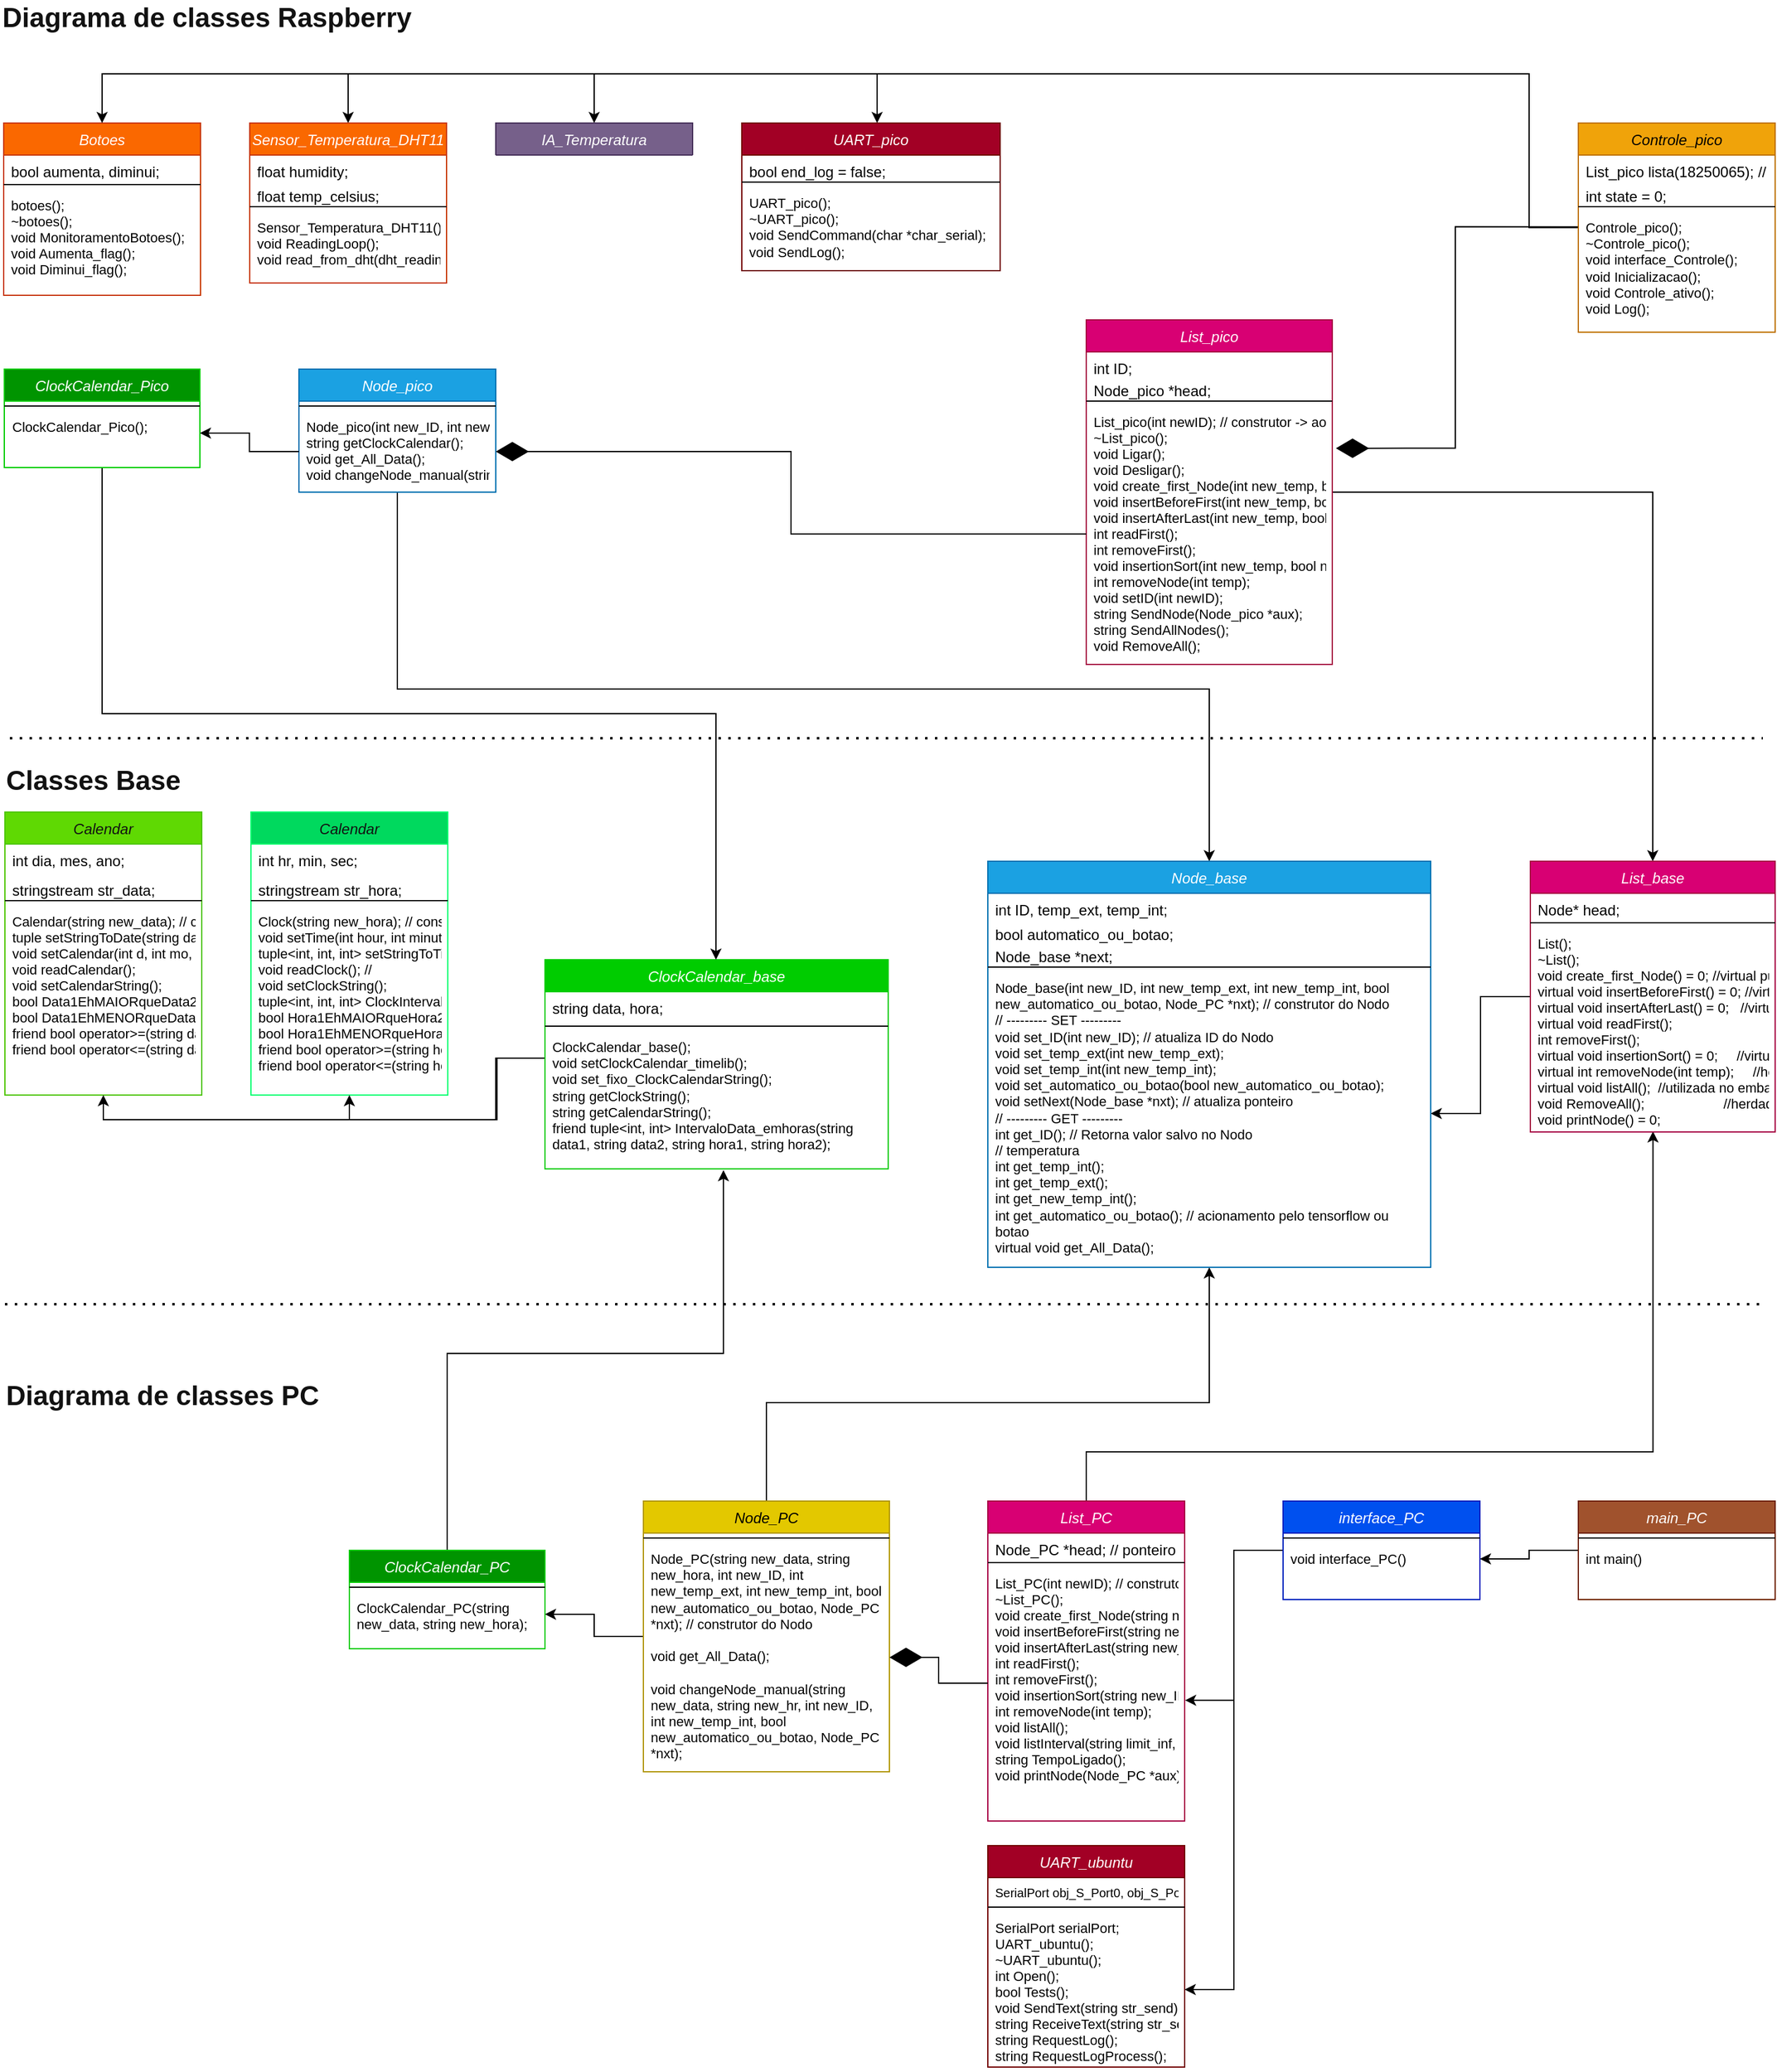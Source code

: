 <mxfile version="17.1.1" type="google"><diagram id="C5RBs43oDa-KdzZeNtuy" name="Page-1"><mxGraphModel grid="1" gridSize="10" guides="1" tooltips="1" connect="1" arrows="1" page="1" fold="1" pageScale="1" pageWidth="827" pageHeight="1169" math="0" shadow="0"><root><mxCell id="WIyWlLk6GJQsqaUBKTNV-0"/><mxCell id="WIyWlLk6GJQsqaUBKTNV-1" parent="WIyWlLk6GJQsqaUBKTNV-0"/><mxCell id="zkfFHV4jXpPFQw0GAbJ--0" value="Calendar" style="swimlane;fontStyle=2;align=center;verticalAlign=top;childLayout=stackLayout;horizontal=1;startSize=26;horizontalStack=0;resizeParent=1;resizeLast=0;collapsible=1;marginBottom=0;rounded=0;shadow=0;strokeWidth=1;fillColor=#5FD903;strokeColor=#4BC400;fontColor=#121212;" parent="WIyWlLk6GJQsqaUBKTNV-1" vertex="1"><mxGeometry x="-799" y="840" width="160" height="230" as="geometry"><mxRectangle x="230" y="140" width="160" height="26" as="alternateBounds"/></mxGeometry></mxCell><mxCell id="zkfFHV4jXpPFQw0GAbJ--1" value="int dia, mes, ano;" style="text;align=left;verticalAlign=top;spacingLeft=4;spacingRight=4;overflow=hidden;rotatable=0;points=[[0,0.5],[1,0.5]];portConstraint=eastwest;" parent="zkfFHV4jXpPFQw0GAbJ--0" vertex="1"><mxGeometry y="26" width="160" height="24" as="geometry"/></mxCell><mxCell id="zkfFHV4jXpPFQw0GAbJ--2" value="stringstream str_data;" style="text;align=left;verticalAlign=top;spacingLeft=4;spacingRight=4;overflow=hidden;rotatable=0;points=[[0,0.5],[1,0.5]];portConstraint=eastwest;rounded=0;shadow=0;html=0;" parent="zkfFHV4jXpPFQw0GAbJ--0" vertex="1"><mxGeometry y="50" width="160" height="18" as="geometry"/></mxCell><mxCell id="zkfFHV4jXpPFQw0GAbJ--4" value="" style="line;html=1;strokeWidth=1;align=left;verticalAlign=middle;spacingTop=-1;spacingLeft=3;spacingRight=3;rotatable=0;labelPosition=right;points=[];portConstraint=eastwest;" parent="zkfFHV4jXpPFQw0GAbJ--0" vertex="1"><mxGeometry y="68" width="160" height="8" as="geometry"/></mxCell><mxCell id="zkfFHV4jXpPFQw0GAbJ--5" value="Calendar(string new_data); // construtor~Calendar();&#xA;tuple setStringToDate(string date_buffer);&#xA;void setCalendar(int d, int mo, int a);&#xA;void readCalendar();&#xA;void setCalendarString();&#xA;bool Data1EhMAIORqueData2(string data1, string data2);&#xA;bool Data1EhMENORqueData2(string data1, string data2);&#xA;friend bool operator&gt;=(string data1, string data2);&#xA;friend bool operator&lt;=(string data1, string data2);&#xA;" style="text;align=left;verticalAlign=top;spacingLeft=4;spacingRight=4;overflow=hidden;rotatable=0;points=[[0,0.5],[1,0.5]];portConstraint=eastwest;fontSize=11;" parent="zkfFHV4jXpPFQw0GAbJ--0" vertex="1"><mxGeometry y="76" width="160" height="144" as="geometry"/></mxCell><mxCell id="kfHgy9QzQU2kUfcOR6GS-4" value="Calendar" style="swimlane;fontStyle=2;align=center;verticalAlign=top;childLayout=stackLayout;horizontal=1;startSize=26;horizontalStack=0;resizeParent=1;resizeLast=0;collapsible=1;marginBottom=0;rounded=0;shadow=0;strokeWidth=1;fillColor=#00D95E;strokeColor=#00FF6E;fontColor=#121212;" parent="WIyWlLk6GJQsqaUBKTNV-1" vertex="1"><mxGeometry x="-599" y="840" width="160" height="230" as="geometry"><mxRectangle x="414" y="50" width="160" height="26" as="alternateBounds"/></mxGeometry></mxCell><mxCell id="kfHgy9QzQU2kUfcOR6GS-5" value="int hr, min, sec;" style="text;align=left;verticalAlign=top;spacingLeft=4;spacingRight=4;overflow=hidden;rotatable=0;points=[[0,0.5],[1,0.5]];portConstraint=eastwest;" parent="kfHgy9QzQU2kUfcOR6GS-4" vertex="1"><mxGeometry y="26" width="160" height="24" as="geometry"/></mxCell><mxCell id="kfHgy9QzQU2kUfcOR6GS-6" value="stringstream str_hora;" style="text;align=left;verticalAlign=top;spacingLeft=4;spacingRight=4;overflow=hidden;rotatable=0;points=[[0,0.5],[1,0.5]];portConstraint=eastwest;rounded=0;shadow=0;html=0;" parent="kfHgy9QzQU2kUfcOR6GS-4" vertex="1"><mxGeometry y="50" width="160" height="18" as="geometry"/></mxCell><mxCell id="kfHgy9QzQU2kUfcOR6GS-7" value="" style="line;html=1;strokeWidth=1;align=left;verticalAlign=middle;spacingTop=-1;spacingLeft=3;spacingRight=3;rotatable=0;labelPosition=right;points=[];portConstraint=eastwest;" parent="kfHgy9QzQU2kUfcOR6GS-4" vertex="1"><mxGeometry y="68" width="160" height="8" as="geometry"/></mxCell><mxCell id="kfHgy9QzQU2kUfcOR6GS-8" value="Clock(string new_hora); // construtor&#xA;void setTime(int hour, int minute, int second);&#xA;tuple&lt;int, int, int&gt; setStringToTime(string hour_buffer, bool pm);&#xA;void readClock(); //&#xA;void setClockString();&#xA;tuple&lt;int, int, int&gt; ClockInterval(string h1, string h2);&#xA;bool Hora1EhMAIORqueHora2(string hora1, string hora2);&#xA;bool Hora1EhMENORqueHora2(string hora1, string hora2);&#xA;friend bool operator&gt;=(string hora1, string hora2);&#xA;friend bool operator&lt;=(string hora1, string hora2);" style="text;align=left;verticalAlign=top;spacingLeft=4;spacingRight=4;overflow=hidden;rotatable=0;points=[[0,0.5],[1,0.5]];portConstraint=eastwest;fontSize=11;" parent="kfHgy9QzQU2kUfcOR6GS-4" vertex="1"><mxGeometry y="76" width="160" height="144" as="geometry"/></mxCell><mxCell id="kfHgy9QzQU2kUfcOR6GS-57" style="edgeStyle=orthogonalEdgeStyle;rounded=0;orthogonalLoop=1;jettySize=auto;html=1;entryX=0.5;entryY=1;entryDx=0;entryDy=0;fontSize=11;fontColor=#121212;" parent="WIyWlLk6GJQsqaUBKTNV-1" source="kfHgy9QzQU2kUfcOR6GS-9" target="kfHgy9QzQU2kUfcOR6GS-4" edge="1"><mxGeometry relative="1" as="geometry"><Array as="points"><mxPoint x="-399" y="1040"/><mxPoint x="-399" y="1090"/><mxPoint x="-519" y="1090"/></Array></mxGeometry></mxCell><mxCell id="kfHgy9QzQU2kUfcOR6GS-58" style="edgeStyle=orthogonalEdgeStyle;rounded=0;orthogonalLoop=1;jettySize=auto;html=1;entryX=0.5;entryY=1;entryDx=0;entryDy=0;fontSize=11;fontColor=#121212;" parent="WIyWlLk6GJQsqaUBKTNV-1" source="kfHgy9QzQU2kUfcOR6GS-9" target="zkfFHV4jXpPFQw0GAbJ--0" edge="1"><mxGeometry relative="1" as="geometry"><Array as="points"><mxPoint x="-400" y="1040"/><mxPoint x="-400" y="1090"/><mxPoint x="-719" y="1090"/></Array></mxGeometry></mxCell><mxCell id="kfHgy9QzQU2kUfcOR6GS-9" value="ClockCalendar_base" style="swimlane;fontStyle=2;align=center;verticalAlign=top;childLayout=stackLayout;horizontal=1;startSize=26;horizontalStack=0;resizeParent=1;resizeLast=0;collapsible=1;marginBottom=0;rounded=0;shadow=0;strokeWidth=1;fillColor=#00CC00;strokeColor=#00CC00;fontColor=#FFFFFF;" parent="WIyWlLk6GJQsqaUBKTNV-1" vertex="1"><mxGeometry x="-360" y="960" width="279" height="170" as="geometry"><mxRectangle x="333" y="360" width="160" height="26" as="alternateBounds"/></mxGeometry></mxCell><mxCell id="kfHgy9QzQU2kUfcOR6GS-10" value="string data, hora;" style="text;align=left;verticalAlign=top;spacingLeft=4;spacingRight=4;overflow=hidden;rotatable=0;points=[[0,0.5],[1,0.5]];portConstraint=eastwest;" parent="kfHgy9QzQU2kUfcOR6GS-9" vertex="1"><mxGeometry y="26" width="279" height="24" as="geometry"/></mxCell><mxCell id="kfHgy9QzQU2kUfcOR6GS-12" value="" style="line;html=1;strokeWidth=1;align=left;verticalAlign=middle;spacingTop=-1;spacingLeft=3;spacingRight=3;rotatable=0;labelPosition=right;points=[];portConstraint=eastwest;" parent="kfHgy9QzQU2kUfcOR6GS-9" vertex="1"><mxGeometry y="50" width="279" height="8" as="geometry"/></mxCell><mxCell id="kfHgy9QzQU2kUfcOR6GS-13" value="ClockCalendar_base();&#xA;void setClockCalendar_timelib();&#xA;void set_fixo_ClockCalendarString();&#xA;string getClockString();&#xA;string getCalendarString();&#xA;friend tuple&lt;int, int&gt; IntervaloData_emhoras(string data1, string data2, string hora1, string hora2);" style="text;align=left;verticalAlign=top;spacingLeft=4;spacingRight=4;overflow=hidden;rotatable=0;points=[[0,0.5],[1,0.5]];portConstraint=eastwest;fontSize=11;whiteSpace=wrap;" parent="kfHgy9QzQU2kUfcOR6GS-9" vertex="1"><mxGeometry y="58" width="279" height="112" as="geometry"/></mxCell><mxCell id="BApbJm5N617cBxXd7Ld9-40" style="edgeStyle=orthogonalEdgeStyle;rounded=0;orthogonalLoop=1;jettySize=auto;html=1;fontColor=#FFFFFF;" edge="1" parent="WIyWlLk6GJQsqaUBKTNV-1" source="kfHgy9QzQU2kUfcOR6GS-18" target="BApbJm5N617cBxXd7Ld9-5"><mxGeometry relative="1" as="geometry"><Array as="points"><mxPoint x="-480" y="740"/><mxPoint x="180" y="740"/></Array></mxGeometry></mxCell><mxCell id="kfHgy9QzQU2kUfcOR6GS-18" value="Node_pico" style="swimlane;fontStyle=2;align=center;verticalAlign=top;childLayout=stackLayout;horizontal=1;startSize=26;horizontalStack=0;resizeParent=1;resizeLast=0;collapsible=1;marginBottom=0;rounded=0;shadow=0;strokeWidth=1;fillColor=#1ba1e2;strokeColor=#006EAF;fontColor=#ffffff;" parent="WIyWlLk6GJQsqaUBKTNV-1" vertex="1"><mxGeometry x="-560" y="480" width="160" height="100" as="geometry"><mxRectangle x="230" y="140" width="160" height="26" as="alternateBounds"/></mxGeometry></mxCell><mxCell id="kfHgy9QzQU2kUfcOR6GS-21" value="" style="line;html=1;strokeWidth=1;align=left;verticalAlign=middle;spacingTop=-1;spacingLeft=3;spacingRight=3;rotatable=0;labelPosition=right;points=[];portConstraint=eastwest;" parent="kfHgy9QzQU2kUfcOR6GS-18" vertex="1"><mxGeometry y="26" width="160" height="8" as="geometry"/></mxCell><mxCell id="kfHgy9QzQU2kUfcOR6GS-22" value="Node_pico(int new_ID, int new_temp, bool new_automatico_ou_botao, Node_pico *nxt); // construtor do Nodo&#xA;string getClockCalendar();&#xA;void get_All_Data();&#xA;void changeNode_manual(string new_data, string new_hr, int new_ID, int new_temp_int, bool new_automatico_ou_botao, Node_pico *nxt);" style="text;align=left;verticalAlign=top;spacingLeft=4;spacingRight=4;overflow=hidden;rotatable=0;points=[[0,0.5],[1,0.5]];portConstraint=eastwest;fontSize=11;" parent="kfHgy9QzQU2kUfcOR6GS-18" vertex="1"><mxGeometry y="34" width="160" height="66" as="geometry"/></mxCell><mxCell id="BApbJm5N617cBxXd7Ld9-31" style="edgeStyle=orthogonalEdgeStyle;rounded=0;orthogonalLoop=1;jettySize=auto;html=1;entryX=0.5;entryY=0;entryDx=0;entryDy=0;fontColor=#FFFFFF;" edge="1" parent="WIyWlLk6GJQsqaUBKTNV-1" source="kfHgy9QzQU2kUfcOR6GS-24" target="BApbJm5N617cBxXd7Ld9-0"><mxGeometry relative="1" as="geometry"><Array as="points"><mxPoint x="540" y="580"/></Array></mxGeometry></mxCell><mxCell id="kfHgy9QzQU2kUfcOR6GS-24" value="List_pico" style="swimlane;fontStyle=2;align=center;verticalAlign=top;childLayout=stackLayout;horizontal=1;startSize=26;horizontalStack=0;resizeParent=1;resizeLast=0;collapsible=1;marginBottom=0;rounded=0;shadow=0;strokeWidth=1;fillColor=#d80073;strokeColor=#A50040;fontColor=#ffffff;" parent="WIyWlLk6GJQsqaUBKTNV-1" vertex="1"><mxGeometry x="80" y="440" width="200" height="280" as="geometry"><mxRectangle x="140" y="650" width="160" height="26" as="alternateBounds"/></mxGeometry></mxCell><mxCell id="BApbJm5N617cBxXd7Ld9-45" value="int ID;" style="text;align=left;verticalAlign=top;spacingLeft=4;spacingRight=4;overflow=hidden;rotatable=0;points=[[0,0.5],[1,0.5]];portConstraint=eastwest;rounded=0;shadow=0;html=0;" vertex="1" parent="kfHgy9QzQU2kUfcOR6GS-24"><mxGeometry y="26" width="200" height="18" as="geometry"/></mxCell><mxCell id="kfHgy9QzQU2kUfcOR6GS-26" value="Node_pico *head; " style="text;align=left;verticalAlign=top;spacingLeft=4;spacingRight=4;overflow=hidden;rotatable=0;points=[[0,0.5],[1,0.5]];portConstraint=eastwest;rounded=0;shadow=0;html=0;" parent="kfHgy9QzQU2kUfcOR6GS-24" vertex="1"><mxGeometry y="44" width="200" height="18" as="geometry"/></mxCell><mxCell id="kfHgy9QzQU2kUfcOR6GS-28" value="" style="line;html=1;strokeWidth=1;align=left;verticalAlign=middle;spacingTop=-1;spacingLeft=3;spacingRight=3;rotatable=0;labelPosition=right;points=[];portConstraint=eastwest;" parent="kfHgy9QzQU2kUfcOR6GS-24" vertex="1"><mxGeometry y="62" width="200" height="8" as="geometry"/></mxCell><mxCell id="kfHgy9QzQU2kUfcOR6GS-29" value="List_pico(int newID); // construtor -&gt; ao construir cria objeto 'Node_pico': head = 0;&#xA;~List_pico();&#xA;void Ligar();&#xA;void Desligar();&#xA;void create_first_Node(int new_temp, bool new_automatico_ou_botao);&#xA;void insertBeforeFirst(int new_temp, bool new_automatico_ou_botao);&#xA;void insertAfterLast(int new_temp, bool new_automatico_ou_botao);&#xA;int readFirst();&#xA;int removeFirst();&#xA;void insertionSort(int new_temp, bool new_automatico_ou_botao);&#xA;int removeNode(int temp);&#xA;void setID(int newID);&#xA;string SendNode(Node_pico *aux);&#xA;string SendAllNodes();&#xA;void RemoveAll();" style="text;align=left;verticalAlign=top;spacingLeft=4;spacingRight=4;overflow=hidden;rotatable=0;points=[[0,0.5],[1,0.5]];portConstraint=eastwest;fontSize=11;" parent="kfHgy9QzQU2kUfcOR6GS-24" vertex="1"><mxGeometry y="70" width="200" height="208" as="geometry"/></mxCell><mxCell id="kfHgy9QzQU2kUfcOR6GS-35" value="Botoes" style="swimlane;fontStyle=2;align=center;verticalAlign=top;childLayout=stackLayout;horizontal=1;startSize=26;horizontalStack=0;resizeParent=1;resizeLast=0;collapsible=1;marginBottom=0;rounded=0;shadow=0;strokeWidth=1;fillColor=#fa6800;strokeColor=#C73500;fontColor=#FFFFFF;" parent="WIyWlLk6GJQsqaUBKTNV-1" vertex="1"><mxGeometry x="-800" y="280" width="160" height="140" as="geometry"><mxRectangle x="-680" y="600" width="160" height="26" as="alternateBounds"/></mxGeometry></mxCell><mxCell id="kfHgy9QzQU2kUfcOR6GS-36" value="bool aumenta, diminui;" style="text;align=left;verticalAlign=top;spacingLeft=4;spacingRight=4;overflow=hidden;rotatable=0;points=[[0,0.5],[1,0.5]];portConstraint=eastwest;" parent="kfHgy9QzQU2kUfcOR6GS-35" vertex="1"><mxGeometry y="26" width="160" height="20" as="geometry"/></mxCell><mxCell id="kfHgy9QzQU2kUfcOR6GS-38" value="" style="line;html=1;strokeWidth=1;align=left;verticalAlign=middle;spacingTop=-1;spacingLeft=3;spacingRight=3;rotatable=0;labelPosition=right;points=[];portConstraint=eastwest;" parent="kfHgy9QzQU2kUfcOR6GS-35" vertex="1"><mxGeometry y="46" width="160" height="8" as="geometry"/></mxCell><mxCell id="hy0ozzeaRDQUnEgWSahy-0" value="botoes();&#xA;~botoes();&#xA;void MonitoramentoBotoes();&#xA;void Aumenta_flag();&#xA;void Diminui_flag();" style="text;align=left;verticalAlign=top;spacingLeft=4;spacingRight=4;overflow=hidden;rotatable=0;points=[[0,0.5],[1,0.5]];portConstraint=eastwest;fontSize=11;labelBorderColor=none;labelBackgroundColor=none;" parent="kfHgy9QzQU2kUfcOR6GS-35" vertex="1"><mxGeometry y="54" width="160" height="86" as="geometry"/></mxCell><mxCell id="1pu46ltLWJfnshJ8FUOE-4" style="edgeStyle=orthogonalEdgeStyle;rounded=0;orthogonalLoop=1;jettySize=auto;html=1;" parent="WIyWlLk6GJQsqaUBKTNV-1" source="kfHgy9QzQU2kUfcOR6GS-39" edge="1"><mxGeometry relative="1" as="geometry"><mxPoint x="-90" y="280" as="targetPoint"/><Array as="points"><mxPoint x="440" y="240"/><mxPoint x="-90" y="240"/></Array></mxGeometry></mxCell><mxCell id="1pu46ltLWJfnshJ8FUOE-5" style="edgeStyle=orthogonalEdgeStyle;rounded=0;orthogonalLoop=1;jettySize=auto;html=1;entryX=0.5;entryY=0;entryDx=0;entryDy=0;" parent="WIyWlLk6GJQsqaUBKTNV-1" source="kfHgy9QzQU2kUfcOR6GS-39" target="kfHgy9QzQU2kUfcOR6GS-43" edge="1"><mxGeometry relative="1" as="geometry"><Array as="points"><mxPoint x="440" y="240"/><mxPoint x="-320" y="240"/></Array></mxGeometry></mxCell><mxCell id="1pu46ltLWJfnshJ8FUOE-6" style="edgeStyle=orthogonalEdgeStyle;rounded=0;orthogonalLoop=1;jettySize=auto;html=1;entryX=0.5;entryY=0;entryDx=0;entryDy=0;" parent="WIyWlLk6GJQsqaUBKTNV-1" source="kfHgy9QzQU2kUfcOR6GS-39" target="kfHgy9QzQU2kUfcOR6GS-48" edge="1"><mxGeometry relative="1" as="geometry"><Array as="points"><mxPoint x="440" y="240"/><mxPoint x="-520" y="240"/></Array></mxGeometry></mxCell><mxCell id="1pu46ltLWJfnshJ8FUOE-7" style="edgeStyle=orthogonalEdgeStyle;rounded=0;orthogonalLoop=1;jettySize=auto;html=1;entryX=0.5;entryY=0;entryDx=0;entryDy=0;" edge="1" parent="WIyWlLk6GJQsqaUBKTNV-1" source="kfHgy9QzQU2kUfcOR6GS-39" target="kfHgy9QzQU2kUfcOR6GS-35"><mxGeometry relative="1" as="geometry"><Array as="points"><mxPoint x="440" y="240"/><mxPoint x="-720" y="240"/></Array></mxGeometry></mxCell><mxCell id="kfHgy9QzQU2kUfcOR6GS-39" value="Controle_pico" style="swimlane;fontStyle=2;align=center;verticalAlign=top;childLayout=stackLayout;horizontal=1;startSize=26;horizontalStack=0;resizeParent=1;resizeLast=0;collapsible=1;marginBottom=0;rounded=0;shadow=0;strokeWidth=1;fillColor=#f0a30a;strokeColor=#BD7000;fontColor=#000000;" parent="WIyWlLk6GJQsqaUBKTNV-1" vertex="1"><mxGeometry x="480" y="280" width="160" height="170" as="geometry"><mxRectangle x="-200" y="600" width="160" height="26" as="alternateBounds"/></mxGeometry></mxCell><mxCell id="kfHgy9QzQU2kUfcOR6GS-40" value="List_pico lista(18250065); // ID fixo" style="text;align=left;verticalAlign=top;spacingLeft=4;spacingRight=4;overflow=hidden;rotatable=0;points=[[0,0.5],[1,0.5]];portConstraint=eastwest;" parent="kfHgy9QzQU2kUfcOR6GS-39" vertex="1"><mxGeometry y="26" width="160" height="20" as="geometry"/></mxCell><mxCell id="kfHgy9QzQU2kUfcOR6GS-41" value="int state = 0;" style="text;align=left;verticalAlign=top;spacingLeft=4;spacingRight=4;overflow=hidden;rotatable=0;points=[[0,0.5],[1,0.5]];portConstraint=eastwest;rounded=0;shadow=0;html=0;" parent="kfHgy9QzQU2kUfcOR6GS-39" vertex="1"><mxGeometry y="46" width="160" height="18" as="geometry"/></mxCell><mxCell id="kfHgy9QzQU2kUfcOR6GS-42" value="" style="line;html=1;strokeWidth=1;align=left;verticalAlign=middle;spacingTop=-1;spacingLeft=3;spacingRight=3;rotatable=0;labelPosition=right;points=[];portConstraint=eastwest;" parent="kfHgy9QzQU2kUfcOR6GS-39" vertex="1"><mxGeometry y="64" width="160" height="8" as="geometry"/></mxCell><mxCell id="hy0ozzeaRDQUnEgWSahy-2" value="Controle_pico();&#xA;~Controle_pico();&#xA;void interface_Controle();&#xA;void Inicializacao();&#xA;void Controle_ativo();&#xA;void Log();" style="text;align=left;verticalAlign=top;spacingLeft=4;spacingRight=4;overflow=hidden;rotatable=0;points=[[0,0.5],[1,0.5]];portConstraint=eastwest;fontSize=11;whiteSpace=wrap;" parent="kfHgy9QzQU2kUfcOR6GS-39" vertex="1"><mxGeometry y="72" width="160" height="98" as="geometry"/></mxCell><mxCell id="kfHgy9QzQU2kUfcOR6GS-43" value="IA_Temperatura" style="swimlane;fontStyle=2;align=center;verticalAlign=top;childLayout=stackLayout;horizontal=1;startSize=26;horizontalStack=0;resizeParent=1;resizeLast=0;collapsible=1;marginBottom=0;rounded=0;shadow=0;strokeWidth=1;fillColor=#76608a;strokeColor=#432D57;fontColor=#ffffff;" parent="WIyWlLk6GJQsqaUBKTNV-1" vertex="1" collapsed="1"><mxGeometry x="-400" y="280" width="160" height="26" as="geometry"><mxRectangle x="-397" y="650" width="160" height="160" as="alternateBounds"/></mxGeometry></mxCell><mxCell id="kfHgy9QzQU2kUfcOR6GS-44" value="int ;" style="text;align=left;verticalAlign=top;spacingLeft=4;spacingRight=4;overflow=hidden;rotatable=0;points=[[0,0.5],[1,0.5]];portConstraint=eastwest;" parent="kfHgy9QzQU2kUfcOR6GS-43" vertex="1"><mxGeometry y="26" width="160" height="20" as="geometry"/></mxCell><mxCell id="kfHgy9QzQU2kUfcOR6GS-45" value="int;" style="text;align=left;verticalAlign=top;spacingLeft=4;spacingRight=4;overflow=hidden;rotatable=0;points=[[0,0.5],[1,0.5]];portConstraint=eastwest;rounded=0;shadow=0;html=0;" parent="kfHgy9QzQU2kUfcOR6GS-43" vertex="1"><mxGeometry y="46" width="160" height="18" as="geometry"/></mxCell><mxCell id="kfHgy9QzQU2kUfcOR6GS-46" value="" style="line;html=1;strokeWidth=1;align=left;verticalAlign=middle;spacingTop=-1;spacingLeft=3;spacingRight=3;rotatable=0;labelPosition=right;points=[];portConstraint=eastwest;" parent="kfHgy9QzQU2kUfcOR6GS-43" vertex="1"><mxGeometry y="64" width="160" height="8" as="geometry"/></mxCell><mxCell id="kfHgy9QzQU2kUfcOR6GS-48" value="Sensor_Temperatura_DHT11" style="swimlane;fontStyle=2;align=center;verticalAlign=top;childLayout=stackLayout;horizontal=1;startSize=26;horizontalStack=0;resizeParent=1;resizeLast=0;collapsible=1;marginBottom=0;rounded=0;shadow=0;strokeWidth=1;fillColor=#fa6800;strokeColor=#C73500;fontColor=#FFFFFF;" parent="WIyWlLk6GJQsqaUBKTNV-1" vertex="1"><mxGeometry x="-600" y="280" width="160" height="130" as="geometry"><mxRectangle x="-480" y="600" width="160" height="26" as="alternateBounds"/></mxGeometry></mxCell><mxCell id="kfHgy9QzQU2kUfcOR6GS-49" value="float humidity;" style="text;align=left;verticalAlign=top;spacingLeft=4;spacingRight=4;overflow=hidden;rotatable=0;points=[[0,0.5],[1,0.5]];portConstraint=eastwest;" parent="kfHgy9QzQU2kUfcOR6GS-48" vertex="1"><mxGeometry y="26" width="160" height="20" as="geometry"/></mxCell><mxCell id="kfHgy9QzQU2kUfcOR6GS-50" value="float temp_celsius;" style="text;align=left;verticalAlign=top;spacingLeft=4;spacingRight=4;overflow=hidden;rotatable=0;points=[[0,0.5],[1,0.5]];portConstraint=eastwest;rounded=0;shadow=0;html=0;" parent="kfHgy9QzQU2kUfcOR6GS-48" vertex="1"><mxGeometry y="46" width="160" height="18" as="geometry"/></mxCell><mxCell id="kfHgy9QzQU2kUfcOR6GS-51" value="" style="line;html=1;strokeWidth=1;align=left;verticalAlign=middle;spacingTop=-1;spacingLeft=3;spacingRight=3;rotatable=0;labelPosition=right;points=[];portConstraint=eastwest;" parent="kfHgy9QzQU2kUfcOR6GS-48" vertex="1"><mxGeometry y="64" width="160" height="8" as="geometry"/></mxCell><mxCell id="ddPgqkZ-EXwKja2quqrU-5" value="Sensor_Temperatura_DHT11();&#xA;void ReadingLoop();&#xA;void read_from_dht(dht_reading *result);" style="text;align=left;verticalAlign=top;spacingLeft=4;spacingRight=4;overflow=hidden;rotatable=0;points=[[0,0.5],[1,0.5]];portConstraint=eastwest;fontSize=11;labelBorderColor=none;labelBackgroundColor=none;" parent="kfHgy9QzQU2kUfcOR6GS-48" vertex="1"><mxGeometry y="72" width="160" height="48" as="geometry"/></mxCell><mxCell id="kfHgy9QzQU2kUfcOR6GS-52" value="UART_pico" style="swimlane;fontStyle=2;align=center;verticalAlign=top;childLayout=stackLayout;horizontal=1;startSize=26;horizontalStack=0;resizeParent=1;resizeLast=0;collapsible=1;marginBottom=0;rounded=0;shadow=0;strokeWidth=1;fillColor=#a20025;strokeColor=#6F0000;fontColor=#ffffff;" parent="WIyWlLk6GJQsqaUBKTNV-1" vertex="1"><mxGeometry x="-200" y="280" width="210" height="120" as="geometry"><mxRectangle x="-480" y="1000" width="160" height="26" as="alternateBounds"/></mxGeometry></mxCell><mxCell id="hy0ozzeaRDQUnEgWSahy-1" value="bool end_log = false;" style="text;align=left;verticalAlign=top;spacingLeft=4;spacingRight=4;overflow=hidden;rotatable=0;points=[[0,0.5],[1,0.5]];portConstraint=eastwest;rounded=0;shadow=0;html=0;" parent="kfHgy9QzQU2kUfcOR6GS-52" vertex="1"><mxGeometry y="26" width="210" height="18" as="geometry"/></mxCell><mxCell id="kfHgy9QzQU2kUfcOR6GS-55" value="" style="line;html=1;strokeWidth=1;align=left;verticalAlign=middle;spacingTop=-1;spacingLeft=3;spacingRight=3;rotatable=0;labelPosition=right;points=[];portConstraint=eastwest;" parent="kfHgy9QzQU2kUfcOR6GS-52" vertex="1"><mxGeometry y="44" width="210" height="8" as="geometry"/></mxCell><mxCell id="ddPgqkZ-EXwKja2quqrU-4" value="UART_pico();&#xA;~UART_pico();&#xA;void SendCommand(char *char_serial);&#xA;void SendLog();" style="text;align=left;verticalAlign=top;spacingLeft=4;spacingRight=4;overflow=hidden;rotatable=0;points=[[0,0.5],[1,0.5]];portConstraint=eastwest;fontSize=11;whiteSpace=wrap;" parent="kfHgy9QzQU2kUfcOR6GS-52" vertex="1"><mxGeometry y="52" width="210" height="68" as="geometry"/></mxCell><mxCell id="BApbJm5N617cBxXd7Ld9-42" style="edgeStyle=orthogonalEdgeStyle;rounded=0;orthogonalLoop=1;jettySize=auto;html=1;entryX=1;entryY=0.5;entryDx=0;entryDy=0;fontColor=#FFFFFF;" edge="1" parent="WIyWlLk6GJQsqaUBKTNV-1" source="kfHgy9QzQU2kUfcOR6GS-63" target="BApbJm5N617cBxXd7Ld9-19"><mxGeometry relative="1" as="geometry"/></mxCell><mxCell id="BApbJm5N617cBxXd7Ld9-44" style="edgeStyle=orthogonalEdgeStyle;rounded=0;orthogonalLoop=1;jettySize=auto;html=1;entryX=0.5;entryY=1;entryDx=0;entryDy=0;fontColor=#FFFFFF;" edge="1" parent="WIyWlLk6GJQsqaUBKTNV-1" source="kfHgy9QzQU2kUfcOR6GS-63" target="BApbJm5N617cBxXd7Ld9-5"><mxGeometry relative="1" as="geometry"><Array as="points"><mxPoint x="-180" y="1320"/><mxPoint x="180" y="1320"/></Array></mxGeometry></mxCell><mxCell id="kfHgy9QzQU2kUfcOR6GS-63" value="Node_PC" style="swimlane;fontStyle=2;align=center;verticalAlign=top;childLayout=stackLayout;horizontal=1;startSize=26;horizontalStack=0;resizeParent=1;resizeLast=0;collapsible=1;marginBottom=0;rounded=0;shadow=0;strokeWidth=1;fillColor=#e3c800;strokeColor=#B09500;fontColor=#000000;whiteSpace=wrap;" parent="WIyWlLk6GJQsqaUBKTNV-1" vertex="1"><mxGeometry x="-280" y="1400" width="200" height="220" as="geometry"><mxRectangle x="230" y="140" width="160" height="26" as="alternateBounds"/></mxGeometry></mxCell><mxCell id="kfHgy9QzQU2kUfcOR6GS-67" value="" style="line;html=1;strokeWidth=1;align=left;verticalAlign=middle;spacingTop=-1;spacingLeft=3;spacingRight=3;rotatable=0;labelPosition=right;points=[];portConstraint=eastwest;" parent="kfHgy9QzQU2kUfcOR6GS-63" vertex="1"><mxGeometry y="26" width="200" height="8" as="geometry"/></mxCell><mxCell id="kfHgy9QzQU2kUfcOR6GS-68" value="Node_PC(string new_data, string new_hora, int new_ID, int new_temp_ext, int new_temp_int, bool new_automatico_ou_botao, Node_PC *nxt); // construtor do Nodo&#xA;&#xA;void get_All_Data();&#xA;&#xA;void changeNode_manual(string new_data, string new_hr, int new_ID, int new_temp_int, bool new_automatico_ou_botao, Node_PC *nxt);" style="text;align=left;verticalAlign=top;spacingLeft=4;spacingRight=4;overflow=hidden;rotatable=0;points=[[0,0.5],[1,0.5]];portConstraint=eastwest;fontSize=11;whiteSpace=wrap;" parent="kfHgy9QzQU2kUfcOR6GS-63" vertex="1"><mxGeometry y="34" width="200" height="186" as="geometry"/></mxCell><mxCell id="BApbJm5N617cBxXd7Ld9-47" style="edgeStyle=orthogonalEdgeStyle;rounded=0;orthogonalLoop=1;jettySize=auto;html=1;fontColor=#FFFFFF;entryX=0.501;entryY=0.997;entryDx=0;entryDy=0;entryPerimeter=0;" edge="1" parent="WIyWlLk6GJQsqaUBKTNV-1" source="kfHgy9QzQU2kUfcOR6GS-70" target="BApbJm5N617cBxXd7Ld9-4"><mxGeometry relative="1" as="geometry"><mxPoint x="540" y="1140" as="targetPoint"/><Array as="points"><mxPoint x="80" y="1360"/><mxPoint x="541" y="1360"/></Array></mxGeometry></mxCell><mxCell id="kfHgy9QzQU2kUfcOR6GS-70" value="List_PC" style="swimlane;fontStyle=2;align=center;verticalAlign=top;childLayout=stackLayout;horizontal=1;startSize=26;horizontalStack=0;resizeParent=1;resizeLast=0;collapsible=1;marginBottom=0;rounded=0;shadow=0;strokeWidth=1;fillColor=#d80073;strokeColor=#A50040;fontColor=#ffffff;" parent="WIyWlLk6GJQsqaUBKTNV-1" vertex="1"><mxGeometry y="1400" width="160" height="260" as="geometry"><mxRectangle x="140" y="650" width="160" height="26" as="alternateBounds"/></mxGeometry></mxCell><mxCell id="kfHgy9QzQU2kUfcOR6GS-71" value="Node_PC *head; // ponteiro com tamanho de endereço de um 'Node_temp_fixa'" style="text;align=left;verticalAlign=top;spacingLeft=4;spacingRight=4;overflow=hidden;rotatable=0;points=[[0,0.5],[1,0.5]];portConstraint=eastwest;" parent="kfHgy9QzQU2kUfcOR6GS-70" vertex="1"><mxGeometry y="26" width="160" height="20" as="geometry"/></mxCell><mxCell id="kfHgy9QzQU2kUfcOR6GS-73" value="" style="line;html=1;strokeWidth=1;align=left;verticalAlign=middle;spacingTop=-1;spacingLeft=3;spacingRight=3;rotatable=0;labelPosition=right;points=[];portConstraint=eastwest;" parent="kfHgy9QzQU2kUfcOR6GS-70" vertex="1"><mxGeometry y="46" width="160" height="8" as="geometry"/></mxCell><mxCell id="kfHgy9QzQU2kUfcOR6GS-74" value="List_PC(int newID); // construtor -&gt; ao construir cria objeto 'Node_PC': head = 0;&#xA;~List_PC();&#xA;void create_first_Node(string new_ID, string new_data, string new_hora, int new_temp_ext, int new_temp_int, bool new_automatico_ou_botao);&#xA;void insertBeforeFirst(string new_ID, string new_data, string new_hora, int new_temp_ext, int new_temp_int, bool new_automatico_ou_botao);&#xA;void insertAfterLast(string new_ID, string new_data, string new_hora, int new_temp_ext, int new_temp_int, bool new_automatico_ou_botao);&#xA;int readFirst();&#xA;int removeFirst();&#xA;void insertionSort(string new_ID, string new_data, string new_hora, int new_temp_ext, int new_temp_int, bool new_automatico_ou_botao);&#xA;int removeNode(int temp);&#xA;void listAll();&#xA;void listInterval(string limit_inf, string limit_sup, string hr_init, string hr_end);&#xA;string TempoLigado();&#xA;void printNode(Node_PC *aux);" style="text;align=left;verticalAlign=top;spacingLeft=4;spacingRight=4;overflow=hidden;rotatable=0;points=[[0,0.5],[1,0.5]];portConstraint=eastwest;fontSize=11;" parent="kfHgy9QzQU2kUfcOR6GS-70" vertex="1"><mxGeometry y="54" width="160" height="188" as="geometry"/></mxCell><mxCell id="kfHgy9QzQU2kUfcOR6GS-76" value="" style="endArrow=none;dashed=1;html=1;dashPattern=1 3;strokeWidth=2;rounded=0;fontSize=11;fontColor=#121212;" parent="WIyWlLk6GJQsqaUBKTNV-1" edge="1"><mxGeometry width="50" height="50" relative="1" as="geometry"><mxPoint x="-799" y="1240" as="sourcePoint"/><mxPoint x="630" y="1240" as="targetPoint"/></mxGeometry></mxCell><mxCell id="kfHgy9QzQU2kUfcOR6GS-77" value="&lt;font style=&quot;font-size: 22px;&quot;&gt;Diagrama de classes PC&lt;/font&gt;" style="text;html=1;strokeColor=none;fillColor=none;align=left;verticalAlign=middle;whiteSpace=wrap;rounded=0;fontSize=22;fontColor=#121212;fontStyle=1" parent="WIyWlLk6GJQsqaUBKTNV-1" vertex="1"><mxGeometry x="-800" y="1300" width="260" height="30" as="geometry"/></mxCell><mxCell id="kfHgy9QzQU2kUfcOR6GS-78" value="&lt;font style=&quot;font-size: 22px;&quot;&gt;Diagrama de classes Raspberry&lt;br style=&quot;font-size: 22px;&quot;&gt;&lt;/font&gt;" style="text;html=1;strokeColor=none;fillColor=none;align=left;verticalAlign=middle;whiteSpace=wrap;rounded=0;fontSize=22;fontColor=#121212;fontStyle=1" parent="WIyWlLk6GJQsqaUBKTNV-1" vertex="1"><mxGeometry x="-803" y="180" width="390" height="30" as="geometry"/></mxCell><mxCell id="kfHgy9QzQU2kUfcOR6GS-79" value="UART_ubuntu" style="swimlane;fontStyle=2;align=center;verticalAlign=top;childLayout=stackLayout;horizontal=1;startSize=26;horizontalStack=0;resizeParent=1;resizeLast=0;collapsible=1;marginBottom=0;rounded=0;shadow=0;strokeWidth=1;fillColor=#a20025;strokeColor=#6F0000;fontColor=#ffffff;" parent="WIyWlLk6GJQsqaUBKTNV-1" vertex="1"><mxGeometry y="1680" width="160" height="180" as="geometry"><mxRectangle x="-480" y="1000" width="160" height="26" as="alternateBounds"/></mxGeometry></mxCell><mxCell id="kfHgy9QzQU2kUfcOR6GS-80" value="SerialPort obj_S_Port0, obj_S_Port1;" style="text;align=left;verticalAlign=top;spacingLeft=4;spacingRight=4;overflow=hidden;rotatable=0;points=[[0,0.5],[1,0.5]];portConstraint=eastwest;fontSize=10;" parent="kfHgy9QzQU2kUfcOR6GS-79" vertex="1"><mxGeometry y="26" width="160" height="20" as="geometry"/></mxCell><mxCell id="kfHgy9QzQU2kUfcOR6GS-82" value="" style="line;html=1;strokeWidth=1;align=left;verticalAlign=middle;spacingTop=-1;spacingLeft=3;spacingRight=3;rotatable=0;labelPosition=right;points=[];portConstraint=eastwest;" parent="kfHgy9QzQU2kUfcOR6GS-79" vertex="1"><mxGeometry y="46" width="160" height="8" as="geometry"/></mxCell><mxCell id="1pu46ltLWJfnshJ8FUOE-0" value="SerialPort serialPort;&#xA;UART_ubuntu();&#xA;~UART_ubuntu();&#xA;int Open();&#xA;bool Tests();&#xA;void SendText(string str_send);&#xA;string ReceiveText(string str_send);&#xA;string RequestLog();&#xA;string RequestLogProcess();" style="text;align=left;verticalAlign=top;spacingLeft=4;spacingRight=4;overflow=hidden;rotatable=0;points=[[0,0.5],[1,0.5]];portConstraint=eastwest;fontSize=11;" parent="kfHgy9QzQU2kUfcOR6GS-79" vertex="1"><mxGeometry y="54" width="160" height="126" as="geometry"/></mxCell><mxCell id="BApbJm5N617cBxXd7Ld9-48" style="edgeStyle=orthogonalEdgeStyle;rounded=0;orthogonalLoop=1;jettySize=auto;html=1;entryX=1.002;entryY=0.574;entryDx=0;entryDy=0;entryPerimeter=0;fontColor=#FFFFFF;" edge="1" parent="WIyWlLk6GJQsqaUBKTNV-1" source="kfHgy9QzQU2kUfcOR6GS-83" target="kfHgy9QzQU2kUfcOR6GS-74"><mxGeometry relative="1" as="geometry"><Array as="points"><mxPoint x="200" y="1440"/><mxPoint x="200" y="1562"/></Array></mxGeometry></mxCell><mxCell id="BApbJm5N617cBxXd7Ld9-53" style="edgeStyle=orthogonalEdgeStyle;rounded=0;orthogonalLoop=1;jettySize=auto;html=1;entryX=1;entryY=0.5;entryDx=0;entryDy=0;fontColor=#FFFFFF;" edge="1" parent="WIyWlLk6GJQsqaUBKTNV-1" source="kfHgy9QzQU2kUfcOR6GS-83" target="1pu46ltLWJfnshJ8FUOE-0"><mxGeometry relative="1" as="geometry"><Array as="points"><mxPoint x="200" y="1440"/><mxPoint x="200" y="1797"/></Array></mxGeometry></mxCell><mxCell id="kfHgy9QzQU2kUfcOR6GS-83" value="interface_PC" style="swimlane;fontStyle=2;align=center;verticalAlign=top;childLayout=stackLayout;horizontal=1;startSize=26;horizontalStack=0;resizeParent=1;resizeLast=0;collapsible=1;marginBottom=0;rounded=0;shadow=0;strokeWidth=1;fillColor=#0050ef;strokeColor=#001DBC;fontColor=#ffffff;" parent="WIyWlLk6GJQsqaUBKTNV-1" vertex="1"><mxGeometry x="240" y="1400" width="160" height="80" as="geometry"><mxRectangle x="-480" y="1000" width="160" height="26" as="alternateBounds"/></mxGeometry></mxCell><mxCell id="kfHgy9QzQU2kUfcOR6GS-86" value="" style="line;html=1;strokeWidth=1;align=left;verticalAlign=middle;spacingTop=-1;spacingLeft=3;spacingRight=3;rotatable=0;labelPosition=right;points=[];portConstraint=eastwest;" parent="kfHgy9QzQU2kUfcOR6GS-83" vertex="1"><mxGeometry y="26" width="160" height="8" as="geometry"/></mxCell><mxCell id="1pu46ltLWJfnshJ8FUOE-1" value="void interface_PC()&#xA;" style="text;align=left;verticalAlign=top;spacingLeft=4;spacingRight=4;overflow=hidden;rotatable=0;points=[[0,0.5],[1,0.5]];portConstraint=eastwest;fontSize=11;" parent="kfHgy9QzQU2kUfcOR6GS-83" vertex="1"><mxGeometry y="34" width="160" height="26" as="geometry"/></mxCell><mxCell id="ddPgqkZ-EXwKja2quqrU-2" value="" style="endArrow=diamondThin;endFill=1;endSize=24;html=1;rounded=0;exitX=0;exitY=0.5;exitDx=0;exitDy=0;entryX=1;entryY=0.5;entryDx=0;entryDy=0;edgeStyle=orthogonalEdgeStyle;" parent="WIyWlLk6GJQsqaUBKTNV-1" source="kfHgy9QzQU2kUfcOR6GS-29" target="kfHgy9QzQU2kUfcOR6GS-22" edge="1"><mxGeometry width="160" relative="1" as="geometry"><mxPoint x="-609" y="510" as="sourcePoint"/><mxPoint x="-449" y="510" as="targetPoint"/></mxGeometry></mxCell><mxCell id="hy0ozzeaRDQUnEgWSahy-6" value="" style="edgeStyle=orthogonalEdgeStyle;rounded=0;orthogonalLoop=1;jettySize=auto;html=1;fontColor=#FFFFFF;" parent="WIyWlLk6GJQsqaUBKTNV-1" source="hy0ozzeaRDQUnEgWSahy-3" target="1pu46ltLWJfnshJ8FUOE-1" edge="1"><mxGeometry relative="1" as="geometry"/></mxCell><mxCell id="hy0ozzeaRDQUnEgWSahy-3" value="main_PC" style="swimlane;fontStyle=2;align=center;verticalAlign=top;childLayout=stackLayout;horizontal=1;startSize=26;horizontalStack=0;resizeParent=1;resizeLast=0;collapsible=1;marginBottom=0;rounded=0;shadow=0;strokeWidth=1;fillColor=#a0522d;strokeColor=#6D1F00;fontColor=#ffffff;" parent="WIyWlLk6GJQsqaUBKTNV-1" vertex="1"><mxGeometry x="480" y="1400" width="160" height="80" as="geometry"><mxRectangle x="-480" y="1000" width="160" height="26" as="alternateBounds"/></mxGeometry></mxCell><mxCell id="hy0ozzeaRDQUnEgWSahy-4" value="" style="line;html=1;strokeWidth=1;align=left;verticalAlign=middle;spacingTop=-1;spacingLeft=3;spacingRight=3;rotatable=0;labelPosition=right;points=[];portConstraint=eastwest;" parent="hy0ozzeaRDQUnEgWSahy-3" vertex="1"><mxGeometry y="26" width="160" height="8" as="geometry"/></mxCell><mxCell id="hy0ozzeaRDQUnEgWSahy-5" value="int main()" style="text;align=left;verticalAlign=top;spacingLeft=4;spacingRight=4;overflow=hidden;rotatable=0;points=[[0,0.5],[1,0.5]];portConstraint=eastwest;fontSize=11;" parent="hy0ozzeaRDQUnEgWSahy-3" vertex="1"><mxGeometry y="34" width="160" height="26" as="geometry"/></mxCell><mxCell id="BApbJm5N617cBxXd7Ld9-41" style="edgeStyle=orthogonalEdgeStyle;rounded=0;orthogonalLoop=1;jettySize=auto;html=1;fontColor=#FFFFFF;" edge="1" parent="WIyWlLk6GJQsqaUBKTNV-1" source="BApbJm5N617cBxXd7Ld9-0" target="BApbJm5N617cBxXd7Ld9-10"><mxGeometry relative="1" as="geometry"/></mxCell><mxCell id="BApbJm5N617cBxXd7Ld9-0" value="List_base" style="swimlane;fontStyle=2;align=center;verticalAlign=top;childLayout=stackLayout;horizontal=1;startSize=26;horizontalStack=0;resizeParent=1;resizeLast=0;collapsible=1;marginBottom=0;rounded=0;shadow=0;strokeWidth=1;fillColor=#d80073;strokeColor=#A50040;fontColor=#ffffff;" vertex="1" parent="WIyWlLk6GJQsqaUBKTNV-1"><mxGeometry x="441" y="880" width="199" height="220" as="geometry"><mxRectangle x="140" y="650" width="160" height="26" as="alternateBounds"/></mxGeometry></mxCell><mxCell id="BApbJm5N617cBxXd7Ld9-1" value="Node* head;" style="text;align=left;verticalAlign=top;spacingLeft=4;spacingRight=4;overflow=hidden;rotatable=0;points=[[0,0.5],[1,0.5]];portConstraint=eastwest;" vertex="1" parent="BApbJm5N617cBxXd7Ld9-0"><mxGeometry y="26" width="199" height="20" as="geometry"/></mxCell><mxCell id="BApbJm5N617cBxXd7Ld9-3" value="" style="line;html=1;strokeWidth=1;align=left;verticalAlign=middle;spacingTop=-1;spacingLeft=3;spacingRight=3;rotatable=0;labelPosition=right;points=[];portConstraint=eastwest;" vertex="1" parent="BApbJm5N617cBxXd7Ld9-0"><mxGeometry y="46" width="199" height="8" as="geometry"/></mxCell><mxCell id="BApbJm5N617cBxXd7Ld9-4" value="List();&#xA;~List();&#xA;void create_first_Node() = 0; //virtual pura&#xA;virtual void insertBeforeFirst() = 0; //virtual pura: força implementação em cada classe 'filho'&#xA;virtual void insertAfterLast() = 0;   //virtual pura&#xA;virtual void readFirst();              &#xA;int removeFirst();           &#xA;virtual void insertionSort() = 0;     //virtual pura&#xA;virtual int removeNode(int temp);     //herdada e utilizada&#xA;virtual void listAll();  //utilizada no embarcado | nova implementação no List_PC&#xA;void RemoveAll();                     //herdada e utilizada&#xA;void printNode() = 0;" style="text;align=left;verticalAlign=top;spacingLeft=4;spacingRight=4;overflow=hidden;rotatable=0;points=[[0,0.5],[1,0.5]];portConstraint=eastwest;fontSize=11;" vertex="1" parent="BApbJm5N617cBxXd7Ld9-0"><mxGeometry y="54" width="199" height="166" as="geometry"/></mxCell><mxCell id="BApbJm5N617cBxXd7Ld9-5" value="Node_base" style="swimlane;fontStyle=2;align=center;verticalAlign=top;childLayout=stackLayout;horizontal=1;startSize=26;horizontalStack=0;resizeParent=1;resizeLast=0;collapsible=1;marginBottom=0;rounded=0;shadow=0;strokeWidth=1;fillColor=#1ba1e2;strokeColor=#006EAF;fontColor=#ffffff;" vertex="1" parent="WIyWlLk6GJQsqaUBKTNV-1"><mxGeometry y="880" width="360" height="330" as="geometry"><mxRectangle x="230" y="140" width="160" height="26" as="alternateBounds"/></mxGeometry></mxCell><mxCell id="BApbJm5N617cBxXd7Ld9-6" value="int ID, temp_ext, temp_int;" style="text;align=left;verticalAlign=top;spacingLeft=4;spacingRight=4;overflow=hidden;rotatable=0;points=[[0,0.5],[1,0.5]];portConstraint=eastwest;" vertex="1" parent="BApbJm5N617cBxXd7Ld9-5"><mxGeometry y="26" width="360" height="20" as="geometry"/></mxCell><mxCell id="BApbJm5N617cBxXd7Ld9-7" value="bool automatico_ou_botao;" style="text;align=left;verticalAlign=top;spacingLeft=4;spacingRight=4;overflow=hidden;rotatable=0;points=[[0,0.5],[1,0.5]];portConstraint=eastwest;rounded=0;shadow=0;html=0;" vertex="1" parent="BApbJm5N617cBxXd7Ld9-5"><mxGeometry y="46" width="360" height="18" as="geometry"/></mxCell><mxCell id="BApbJm5N617cBxXd7Ld9-8" value="Node_base *next;" style="text;align=left;verticalAlign=top;spacingLeft=4;spacingRight=4;overflow=hidden;rotatable=0;points=[[0,0.5],[1,0.5]];portConstraint=eastwest;rounded=0;shadow=0;html=0;" vertex="1" parent="BApbJm5N617cBxXd7Ld9-5"><mxGeometry y="64" width="360" height="18" as="geometry"/></mxCell><mxCell id="BApbJm5N617cBxXd7Ld9-9" value="" style="line;html=1;strokeWidth=1;align=left;verticalAlign=middle;spacingTop=-1;spacingLeft=3;spacingRight=3;rotatable=0;labelPosition=right;points=[];portConstraint=eastwest;" vertex="1" parent="BApbJm5N617cBxXd7Ld9-5"><mxGeometry y="82" width="360" height="8" as="geometry"/></mxCell><mxCell id="BApbJm5N617cBxXd7Ld9-10" value="Node_base(int new_ID, int new_temp_ext, int new_temp_int, bool new_automatico_ou_botao, Node_PC *nxt); // construtor do Nodo&#xA;// --------- SET ---------&#xA;void set_ID(int new_ID); // atualiza ID do Nodo&#xA;void set_temp_ext(int new_temp_ext);&#xA;void set_temp_int(int new_temp_int);&#xA;void set_automatico_ou_botao(bool new_automatico_ou_botao);&#xA;void setNext(Node_base *nxt); // atualiza ponteiro&#xA;// --------- GET ---------&#xA;int get_ID(); // Retorna valor salvo no Nodo&#xA;// temperatura&#xA;int get_temp_int();&#xA;int get_temp_ext();&#xA;int get_new_temp_int();&#xA;int get_automatico_ou_botao(); // acionamento pelo tensorflow ou botao&#xA;virtual void get_All_Data();&#xA;Node_base *getNext(); // retorna valor do ponteiro&#xA;void changeNode_manual() = 0; //virtual pura" style="text;align=left;verticalAlign=top;spacingLeft=4;spacingRight=4;overflow=hidden;rotatable=0;points=[[0,0.5],[1,0.5]];portConstraint=eastwest;fontSize=11;whiteSpace=wrap;" vertex="1" parent="BApbJm5N617cBxXd7Ld9-5"><mxGeometry y="90" width="360" height="230" as="geometry"/></mxCell><mxCell id="BApbJm5N617cBxXd7Ld9-36" style="edgeStyle=orthogonalEdgeStyle;rounded=0;orthogonalLoop=1;jettySize=auto;html=1;fontColor=#FFFFFF;" edge="1" parent="WIyWlLk6GJQsqaUBKTNV-1" source="BApbJm5N617cBxXd7Ld9-13" target="kfHgy9QzQU2kUfcOR6GS-9"><mxGeometry relative="1" as="geometry"><Array as="points"><mxPoint x="-720" y="760"/><mxPoint x="-221" y="760"/></Array></mxGeometry></mxCell><mxCell id="BApbJm5N617cBxXd7Ld9-13" value="ClockCalendar_Pico" style="swimlane;fontStyle=2;align=center;verticalAlign=top;childLayout=stackLayout;horizontal=1;startSize=26;horizontalStack=0;resizeParent=1;resizeLast=0;collapsible=1;marginBottom=0;rounded=0;shadow=0;strokeWidth=1;fillColor=#009400;strokeColor=#00CC00;fontColor=#FFFFFF;" vertex="1" parent="WIyWlLk6GJQsqaUBKTNV-1"><mxGeometry x="-799.5" y="480" width="159" height="80" as="geometry"><mxRectangle x="333" y="360" width="160" height="26" as="alternateBounds"/></mxGeometry></mxCell><mxCell id="BApbJm5N617cBxXd7Ld9-15" value="" style="line;html=1;strokeWidth=1;align=left;verticalAlign=middle;spacingTop=-1;spacingLeft=3;spacingRight=3;rotatable=0;labelPosition=right;points=[];portConstraint=eastwest;" vertex="1" parent="BApbJm5N617cBxXd7Ld9-13"><mxGeometry y="26" width="159" height="8" as="geometry"/></mxCell><mxCell id="BApbJm5N617cBxXd7Ld9-16" value="ClockCalendar_Pico();" style="text;align=left;verticalAlign=top;spacingLeft=4;spacingRight=4;overflow=hidden;rotatable=0;points=[[0,0.5],[1,0.5]];portConstraint=eastwest;fontSize=11;whiteSpace=wrap;" vertex="1" parent="BApbJm5N617cBxXd7Ld9-13"><mxGeometry y="34" width="159" height="36" as="geometry"/></mxCell><mxCell id="BApbJm5N617cBxXd7Ld9-35" style="edgeStyle=orthogonalEdgeStyle;rounded=0;orthogonalLoop=1;jettySize=auto;html=1;entryX=0.52;entryY=1.009;entryDx=0;entryDy=0;entryPerimeter=0;fontColor=#FFFFFF;" edge="1" parent="WIyWlLk6GJQsqaUBKTNV-1" source="BApbJm5N617cBxXd7Ld9-17" target="kfHgy9QzQU2kUfcOR6GS-13"><mxGeometry relative="1" as="geometry"><Array as="points"><mxPoint x="-439" y="1280"/><mxPoint x="-215" y="1280"/></Array></mxGeometry></mxCell><mxCell id="BApbJm5N617cBxXd7Ld9-17" value="ClockCalendar_PC" style="swimlane;fontStyle=2;align=center;verticalAlign=top;childLayout=stackLayout;horizontal=1;startSize=26;horizontalStack=0;resizeParent=1;resizeLast=0;collapsible=1;marginBottom=0;rounded=0;shadow=0;strokeWidth=1;fillColor=#009400;strokeColor=#00CC00;fontColor=#FFFFFF;" vertex="1" parent="WIyWlLk6GJQsqaUBKTNV-1"><mxGeometry x="-519" y="1440" width="159" height="80" as="geometry"><mxRectangle x="333" y="360" width="160" height="26" as="alternateBounds"/></mxGeometry></mxCell><mxCell id="BApbJm5N617cBxXd7Ld9-18" value="" style="line;html=1;strokeWidth=1;align=left;verticalAlign=middle;spacingTop=-1;spacingLeft=3;spacingRight=3;rotatable=0;labelPosition=right;points=[];portConstraint=eastwest;" vertex="1" parent="BApbJm5N617cBxXd7Ld9-17"><mxGeometry y="26" width="159" height="8" as="geometry"/></mxCell><mxCell id="BApbJm5N617cBxXd7Ld9-19" value="ClockCalendar_PC(string new_data, string new_hora);" style="text;align=left;verticalAlign=top;spacingLeft=4;spacingRight=4;overflow=hidden;rotatable=0;points=[[0,0.5],[1,0.5]];portConstraint=eastwest;fontSize=11;whiteSpace=wrap;" vertex="1" parent="BApbJm5N617cBxXd7Ld9-17"><mxGeometry y="34" width="159" height="36" as="geometry"/></mxCell><mxCell id="BApbJm5N617cBxXd7Ld9-28" style="edgeStyle=orthogonalEdgeStyle;rounded=0;orthogonalLoop=1;jettySize=auto;html=1;entryX=1;entryY=0.5;entryDx=0;entryDy=0;fontColor=#FFFFFF;" edge="1" parent="WIyWlLk6GJQsqaUBKTNV-1" source="kfHgy9QzQU2kUfcOR6GS-22" target="BApbJm5N617cBxXd7Ld9-16"><mxGeometry relative="1" as="geometry"/></mxCell><mxCell id="BApbJm5N617cBxXd7Ld9-37" value="" style="endArrow=none;dashed=1;html=1;dashPattern=1 3;strokeWidth=2;rounded=0;fontSize=11;fontColor=#121212;" edge="1" parent="WIyWlLk6GJQsqaUBKTNV-1"><mxGeometry width="50" height="50" relative="1" as="geometry"><mxPoint x="-795" y="780" as="sourcePoint"/><mxPoint x="630" y="780" as="targetPoint"/></mxGeometry></mxCell><mxCell id="BApbJm5N617cBxXd7Ld9-38" value="Classes Base" style="text;html=1;strokeColor=none;fillColor=none;align=left;verticalAlign=middle;whiteSpace=wrap;rounded=0;fontSize=22;fontColor=#121212;fontStyle=1" vertex="1" parent="WIyWlLk6GJQsqaUBKTNV-1"><mxGeometry x="-800" y="800" width="160" height="30" as="geometry"/></mxCell><mxCell id="BApbJm5N617cBxXd7Ld9-46" value="" style="endArrow=diamondThin;endFill=1;endSize=24;html=1;rounded=0;fontColor=#FFFFFF;exitX=0;exitY=0.5;exitDx=0;exitDy=0;entryX=1;entryY=0.5;entryDx=0;entryDy=0;edgeStyle=orthogonalEdgeStyle;" edge="1" parent="WIyWlLk6GJQsqaUBKTNV-1" source="kfHgy9QzQU2kUfcOR6GS-74" target="kfHgy9QzQU2kUfcOR6GS-68"><mxGeometry width="160" relative="1" as="geometry"><mxPoint x="80" y="1500" as="sourcePoint"/><mxPoint x="-60" y="1570" as="targetPoint"/></mxGeometry></mxCell><mxCell id="BApbJm5N617cBxXd7Ld9-51" value="" style="endArrow=diamondThin;endFill=1;endSize=24;html=1;rounded=0;fontColor=#FFFFFF;exitX=-0.002;exitY=0.126;exitDx=0;exitDy=0;exitPerimeter=0;entryX=1.015;entryY=0.165;entryDx=0;entryDy=0;entryPerimeter=0;edgeStyle=orthogonalEdgeStyle;" edge="1" parent="WIyWlLk6GJQsqaUBKTNV-1" source="hy0ozzeaRDQUnEgWSahy-2" target="kfHgy9QzQU2kUfcOR6GS-29"><mxGeometry width="160" relative="1" as="geometry"><mxPoint x="450" y="610" as="sourcePoint"/><mxPoint x="470" y="650" as="targetPoint"/></mxGeometry></mxCell></root></mxGraphModel></diagram></mxfile>